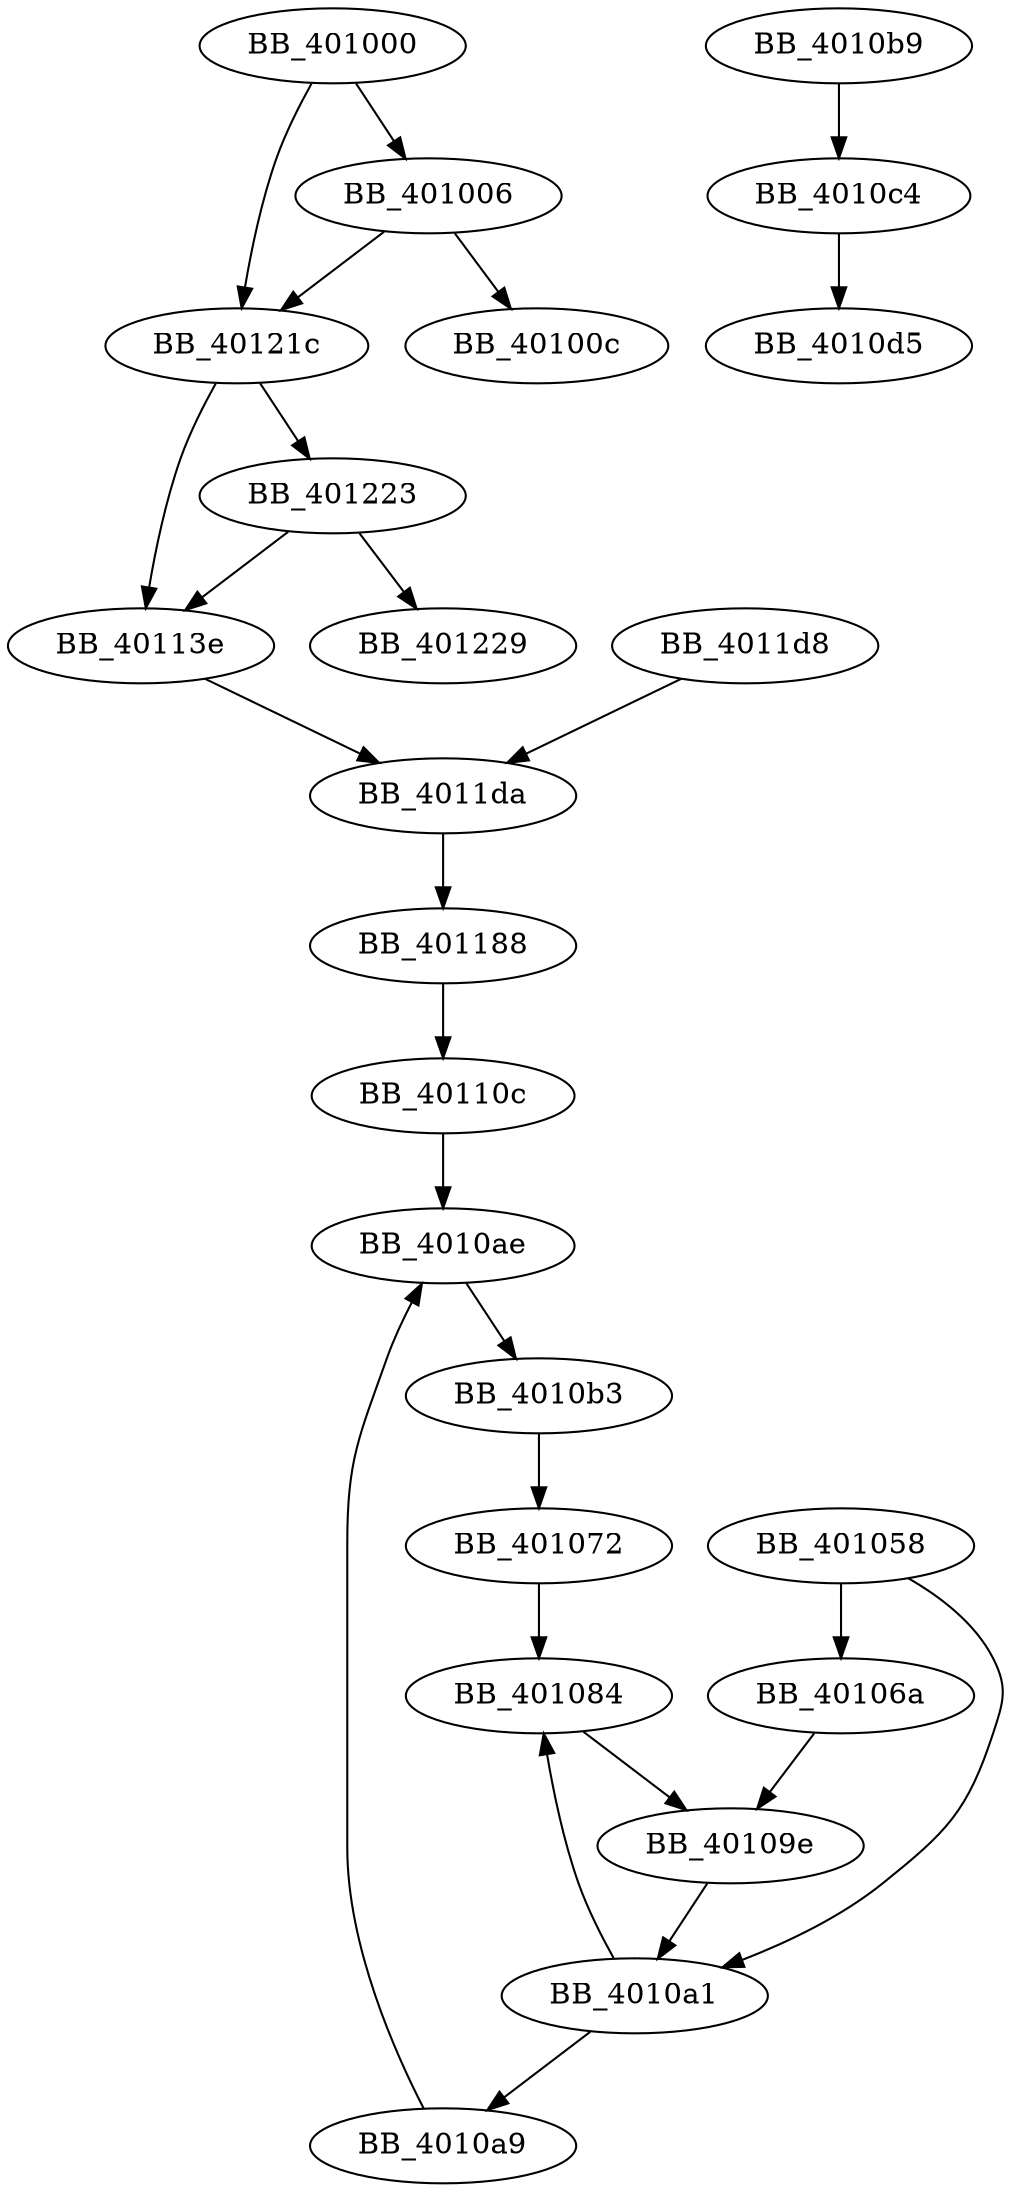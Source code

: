 DiGraph sub_401000{
BB_401000->BB_401006
BB_401000->BB_40121c
BB_401006->BB_40100c
BB_401006->BB_40121c
BB_401058->BB_40106a
BB_401058->BB_4010a1
BB_40106a->BB_40109e
BB_401072->BB_401084
BB_401084->BB_40109e
BB_40109e->BB_4010a1
BB_4010a1->BB_401084
BB_4010a1->BB_4010a9
BB_4010a9->BB_4010ae
BB_4010ae->BB_4010b3
BB_4010b3->BB_401072
BB_4010b9->BB_4010c4
BB_4010c4->BB_4010d5
BB_40110c->BB_4010ae
BB_40113e->BB_4011da
BB_401188->BB_40110c
BB_4011d8->BB_4011da
BB_4011da->BB_401188
BB_40121c->BB_40113e
BB_40121c->BB_401223
BB_401223->BB_40113e
BB_401223->BB_401229
}
